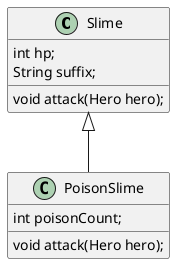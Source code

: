 @startuml slime

scale 1

class Slime {
    int hp;
    String suffix;

    void attack(Hero hero);
}

class PoisonSlime extends Slime {
    int poisonCount;

    void attack(Hero hero);
}

@enduml